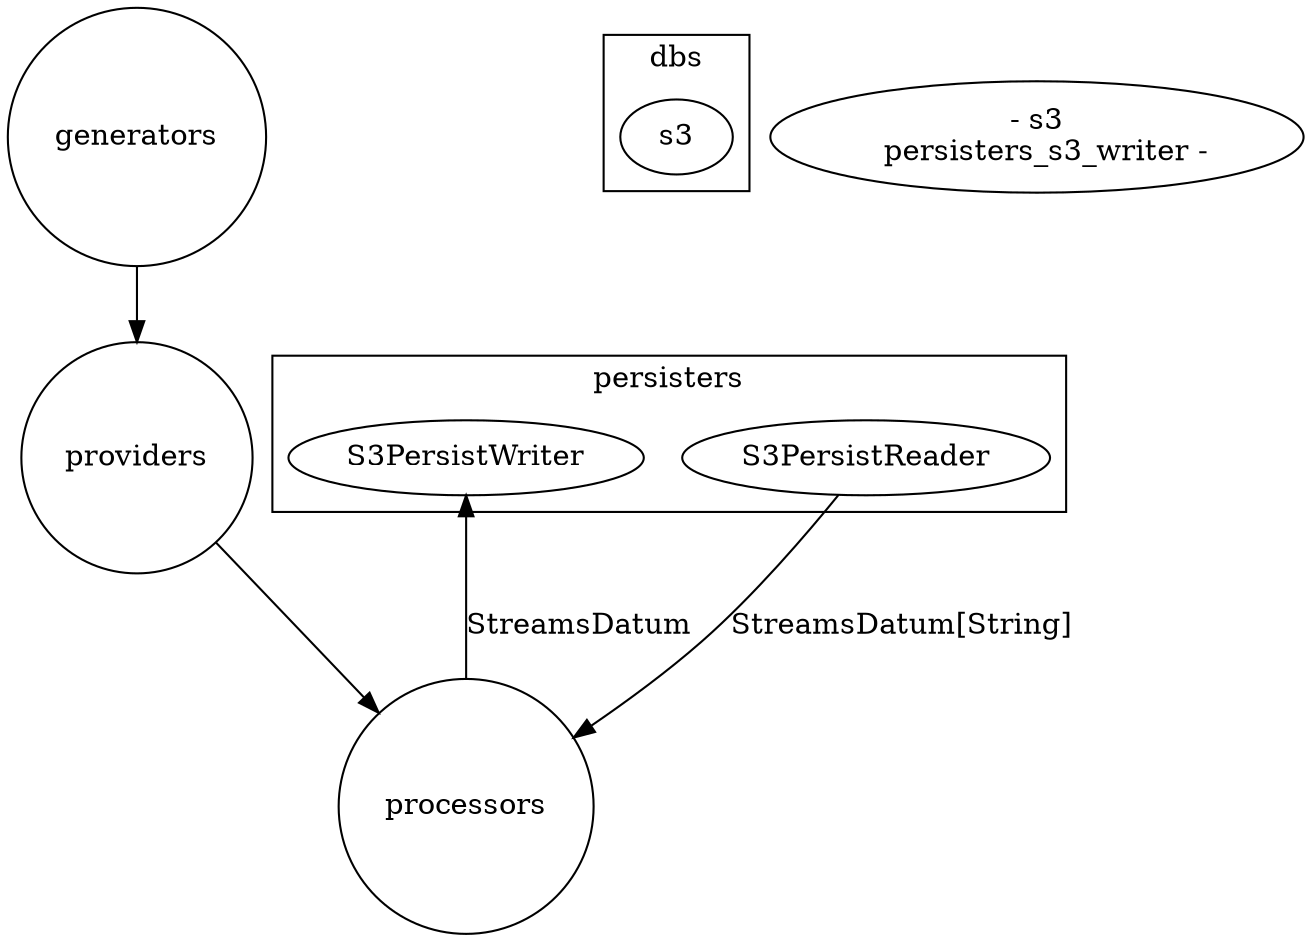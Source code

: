 digraph g {

  graph [compound = true];

  //presentation
  splines = true;
  overlap = false;
  rankdir = TB;

  generators [label="generators", shape="circle"];
  providers [label="providers", shape="circle"];
  processors [label="processors", shape="circle"];

  subgraph cluster_persisters {
    label="persisters";
    persisters_s3_reader [label="S3PersistReader"]
    persisters_s3_writer [label="S3PersistWriter"]
  }

  subgraph cluster_dbs {
    label="dbs";
    s3 [label="s3"]
  }

  generators -> providers
  providers -> processors
  processors -> persisters_s3_writer [label="StreamsDatum"]
  persisters_s3_reader -> processors [label="StreamsDatum[String]"]
  persisters_s3_reader <- s3
  persisters_s3_writer -> s3

}
